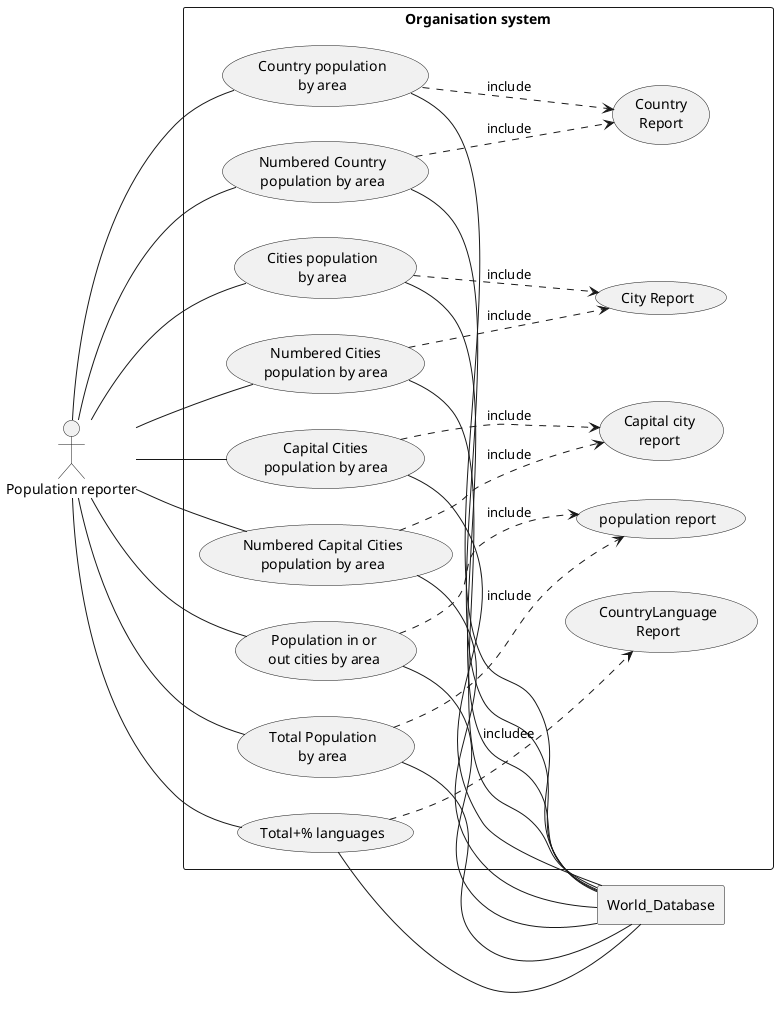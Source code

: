 @startuml
left to right direction
actor PR as "Population reporter"

rectangle World_Database

rectangle "Organisation system" {
    usecase UC1 as "Country population
    by area"
    usecase UC2 as "Numbered Country
    population by area"
    usecase UC3 as "Cities population
    by area"
    usecase UC4 as "Numbered Cities
    population by area"
    usecase UC5 as "Capital Cities
    population by area"
    usecase UC6 as "Numbered Capital Cities
    population by area"
    usecase UC7 as "Population in or
    out cities by area"
    usecase UC8 as "Total Population
    by area"
    usecase UC9 as "Total+% languages"
    usecase UC10 as "City Report"
    usecase UC11 as "Country
    Report"
    usecase UC12 as "CountryLanguage
    Report"
    usecase UC13 as "Capital city
    report"
    usecase UC14 as "population report"

    UC1 -- World_Database
    UC2 -- World_Database
    UC3 -- World_Database
    UC4 -- World_Database
    UC5 -- World_Database
    UC6 -- World_Database
    UC7 -- World_Database
    UC8 -- World_Database
    UC9 -- World_Database

    UC1 ..> UC11 : include
    UC2 ..> UC11 : include

    UC3 ..> UC10 : include
    UC4 ..> UC10 : include

    UC5 ..> UC13 : include
    UC6 ..> UC13 : include

    UC7 ..> UC14 : include
    UC8 ..> UC14 : include

    UC9 ..> UC12 : includee
}
PR -- UC1
PR -- UC2
PR -- UC3
PR -- UC4
PR -- UC5
PR -- UC6
PR -- UC7
PR -- UC8
PR -- UC9

@enduml
